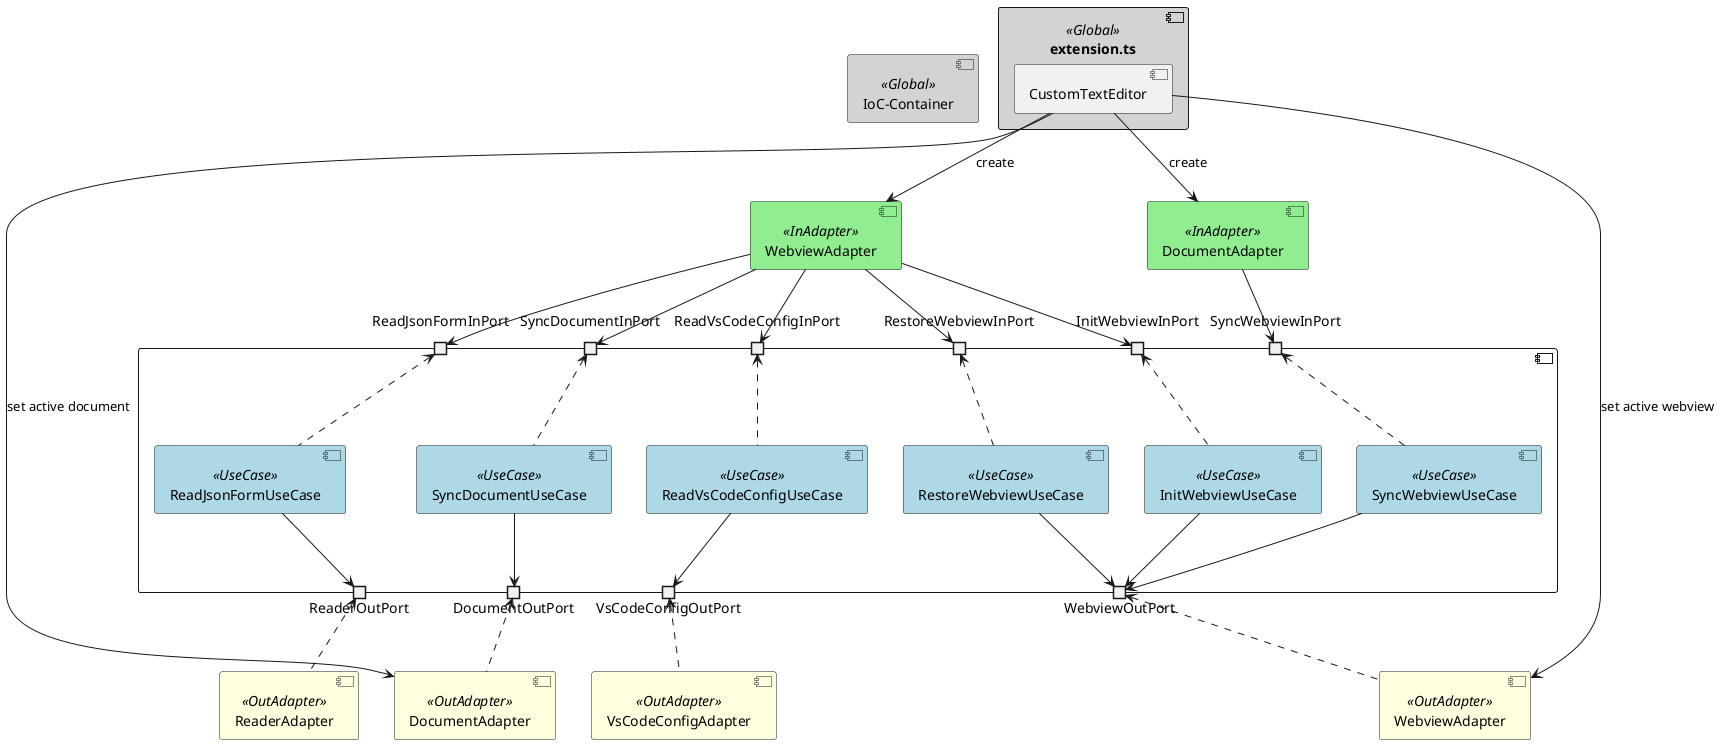@startuml
'https://plantuml.com/component-diagram

skinparam component {
  backgroundColor<<Global>> LightGray
  backgroundColor<<InAdapter>> LightGreen
  backgroundColor<<UseCase>> LightBlue
  backgroundColor<<OutAdapter>> LightYellow
}

component extension.ts <<Global>> {
    component CustomTextEditor
}
component "IoC-Container" <<Global>>

component "WebviewAdapter" as InWebviewAdapter <<InAdapter>>
component "DocumentAdapter" as InDocumentAdapter <<InAdapter>>

component {
    portin InitWebviewInPort
    portin RestoreWebviewInPort
    portin ReadVsCodeConfigInPort
    portin ReadJsonFormInPort
    portin SyncWebviewInPort
    portin SyncDocumentInPort

    portout DocumentOutPort
    portout WebviewOutPort
    portout ReaderOutPort
    portout VsCodeConfigOutPort

    component InitWebviewUseCase <<UseCase>>
    component RestoreWebviewUseCase <<UseCase>>
    component ReadVsCodeConfigUseCase <<UseCase>>
    component ReadJsonFormUseCase <<UseCase>>
    component SyncWebviewUseCase <<UseCase>>
    component SyncDocumentUseCase <<UseCase>>
}

component "WebviewAdapter" as OutWebviewAdapter <<OutAdapter>>
component "DocumentAdapter" as OutDocumentAdapter <<OutAdapter>>
component "ReaderAdapter" as OutReaderAdapter <<OutAdapter>>
component "VsCodeConfigAdapter" as OutVsCodeConfigAdapter <<OutAdapter>>

CustomTextEditor --> InWebviewAdapter : create
CustomTextEditor --> InDocumentAdapter : create
CustomTextEditor --> OutWebviewAdapter : set active webview
CustomTextEditor --> OutDocumentAdapter : set active document

InWebviewAdapter --> InitWebviewInPort
InWebviewAdapter --> RestoreWebviewInPort
InWebviewAdapter --> ReadVsCodeConfigInPort
InWebviewAdapter --> ReadJsonFormInPort
InWebviewAdapter --> SyncDocumentInPort
InDocumentAdapter --> SyncWebviewInPort

InitWebviewInPort <.. InitWebviewUseCase
RestoreWebviewInPort <.. RestoreWebviewUseCase
ReadVsCodeConfigInPort <.. ReadVsCodeConfigUseCase
ReadJsonFormInPort <.. ReadJsonFormUseCase
SyncWebviewInPort <.. SyncWebviewUseCase
SyncDocumentInPort <.. SyncDocumentUseCase

InitWebviewUseCase --> WebviewOutPort
RestoreWebviewUseCase --> WebviewOutPort
ReadVsCodeConfigUseCase --> VsCodeConfigOutPort
ReadJsonFormUseCase --> ReaderOutPort
SyncWebviewUseCase --> WebviewOutPort
SyncDocumentUseCase --> DocumentOutPort

WebviewOutPort <.. OutWebviewAdapter
VsCodeConfigOutPort <.. OutVsCodeConfigAdapter
ReaderOutPort <.. OutReaderAdapter
DocumentOutPort <.. OutDocumentAdapter

@enduml
